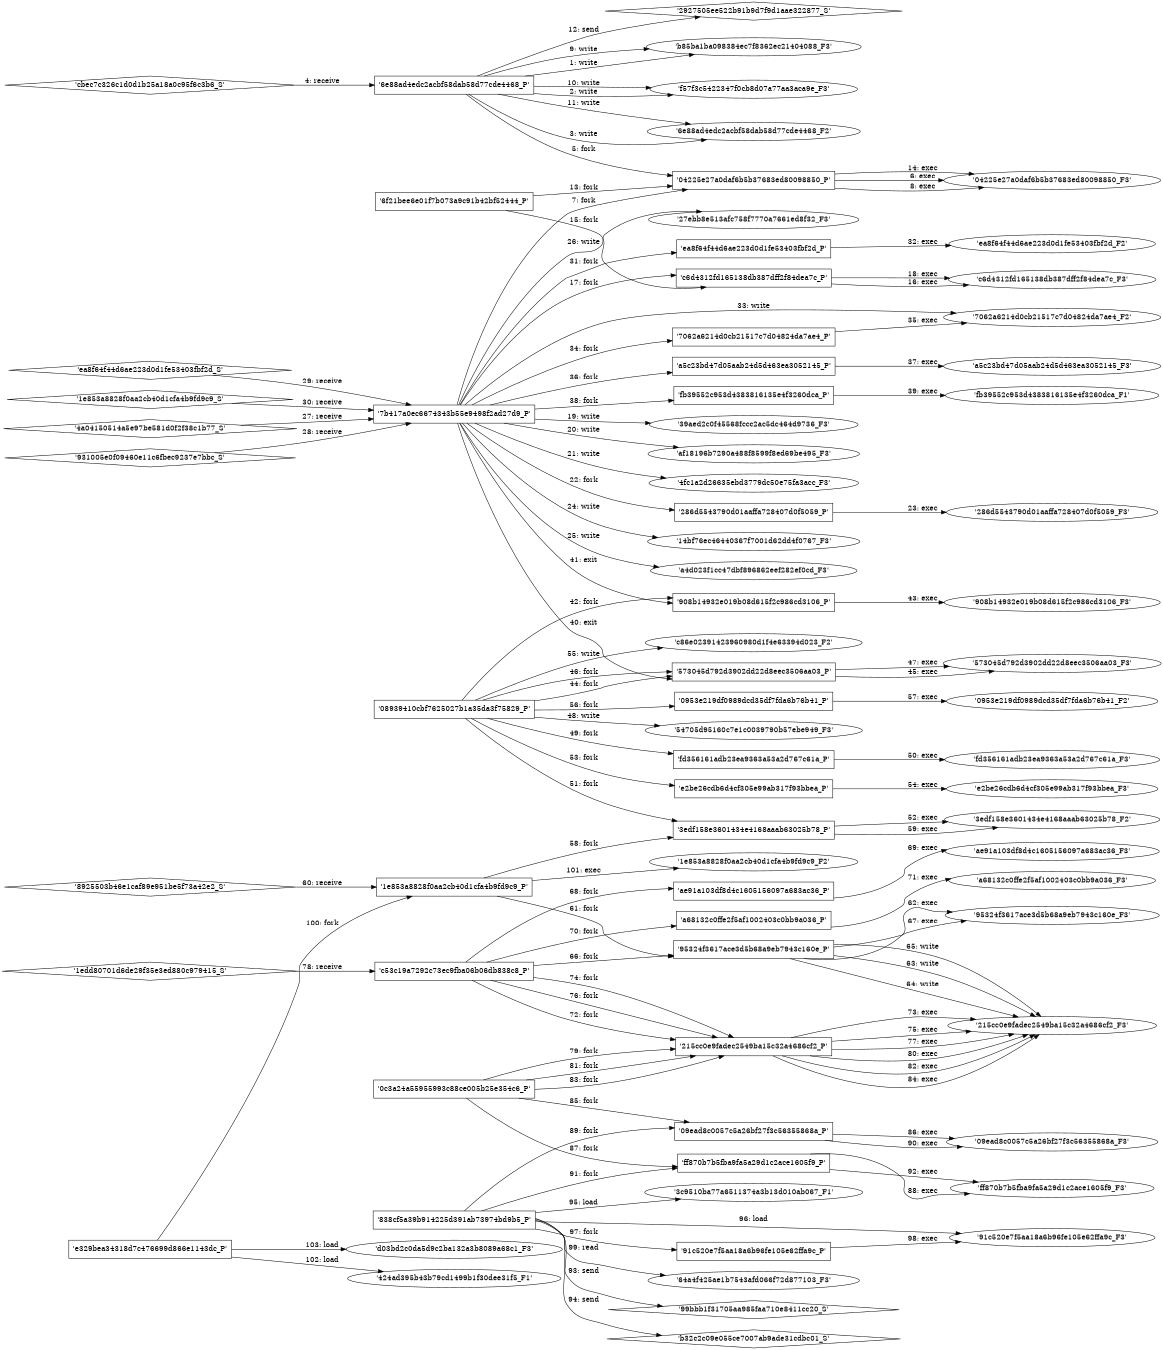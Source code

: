 digraph "D:\Learning\Paper\apt\基于CTI的攻击预警\Dataset\攻击图\ASGfromALLCTI\LuminousMoth – PlugX, File Exfiltration and Persistence Revisited.dot" {
rankdir="LR"
size="9"
fixedsize="false"
splines="true"
nodesep=0.3
ranksep=0
fontsize=10
overlap="scalexy"
engine= "neato"
	"'b85ba1ba098384ec7f8362ec21404088_F3'" [node_type=file shape=ellipse]
	"'6e88ad4edc2acbf58dab58d77cde4468_P'" [node_type=Process shape=box]
	"'6e88ad4edc2acbf58dab58d77cde4468_P'" -> "'b85ba1ba098384ec7f8362ec21404088_F3'" [label="1: write"]
	"'f57f3c5422347f0cb8d07a77aa3aca9e_F3'" [node_type=file shape=ellipse]
	"'6e88ad4edc2acbf58dab58d77cde4468_P'" [node_type=Process shape=box]
	"'6e88ad4edc2acbf58dab58d77cde4468_P'" -> "'f57f3c5422347f0cb8d07a77aa3aca9e_F3'" [label="2: write"]
	"'6e88ad4edc2acbf58dab58d77cde4468_F2'" [node_type=file shape=ellipse]
	"'6e88ad4edc2acbf58dab58d77cde4468_P'" [node_type=Process shape=box]
	"'6e88ad4edc2acbf58dab58d77cde4468_P'" -> "'6e88ad4edc2acbf58dab58d77cde4468_F2'" [label="3: write"]
	"'6e88ad4edc2acbf58dab58d77cde4468_P'" [node_type=Process shape=box]
	"'cbec7c326c1d0d1b25a18a0c95f6c3b6_S'" [node_type=Socket shape=diamond]
	"'cbec7c326c1d0d1b25a18a0c95f6c3b6_S'" -> "'6e88ad4edc2acbf58dab58d77cde4468_P'" [label="4: receive"]
	"'6e88ad4edc2acbf58dab58d77cde4468_P'" [node_type=Process shape=box]
	"'04225e27a0daf6b5b37683ed80098850_P'" [node_type=Process shape=box]
	"'6e88ad4edc2acbf58dab58d77cde4468_P'" -> "'04225e27a0daf6b5b37683ed80098850_P'" [label="5: fork"]
	"'04225e27a0daf6b5b37683ed80098850_P'" [node_type=Process shape=box]
	"'04225e27a0daf6b5b37683ed80098850_F3'" [node_type=File shape=ellipse]
	"'04225e27a0daf6b5b37683ed80098850_P'" -> "'04225e27a0daf6b5b37683ed80098850_F3'" [label="6: exec"]
	"'7b417a0ec6674343b55e9498f2ad27d9_P'" [node_type=Process shape=box]
	"'04225e27a0daf6b5b37683ed80098850_P'" [node_type=Process shape=box]
	"'7b417a0ec6674343b55e9498f2ad27d9_P'" -> "'04225e27a0daf6b5b37683ed80098850_P'" [label="7: fork"]
	"'04225e27a0daf6b5b37683ed80098850_P'" [node_type=Process shape=box]
	"'04225e27a0daf6b5b37683ed80098850_F3'" [node_type=File shape=ellipse]
	"'04225e27a0daf6b5b37683ed80098850_P'" -> "'04225e27a0daf6b5b37683ed80098850_F3'" [label="8: exec"]
	"'b85ba1ba098384ec7f8362ec21404088_F3'" [node_type=file shape=ellipse]
	"'6e88ad4edc2acbf58dab58d77cde4468_P'" [node_type=Process shape=box]
	"'6e88ad4edc2acbf58dab58d77cde4468_P'" -> "'b85ba1ba098384ec7f8362ec21404088_F3'" [label="9: write"]
	"'f57f3c5422347f0cb8d07a77aa3aca9e_F3'" [node_type=file shape=ellipse]
	"'6e88ad4edc2acbf58dab58d77cde4468_P'" [node_type=Process shape=box]
	"'6e88ad4edc2acbf58dab58d77cde4468_P'" -> "'f57f3c5422347f0cb8d07a77aa3aca9e_F3'" [label="10: write"]
	"'6e88ad4edc2acbf58dab58d77cde4468_F2'" [node_type=file shape=ellipse]
	"'6e88ad4edc2acbf58dab58d77cde4468_P'" [node_type=Process shape=box]
	"'6e88ad4edc2acbf58dab58d77cde4468_P'" -> "'6e88ad4edc2acbf58dab58d77cde4468_F2'" [label="11: write"]
	"'2927505ee522b91b9d7f9d1aae322877_S'" [node_type=Socket shape=diamond]
	"'6e88ad4edc2acbf58dab58d77cde4468_P'" [node_type=Process shape=box]
	"'6e88ad4edc2acbf58dab58d77cde4468_P'" -> "'2927505ee522b91b9d7f9d1aae322877_S'" [label="12: send"]
	"'6f21bee6e01f7b073a9c91b42bf52444_P'" [node_type=Process shape=box]
	"'04225e27a0daf6b5b37683ed80098850_P'" [node_type=Process shape=box]
	"'6f21bee6e01f7b073a9c91b42bf52444_P'" -> "'04225e27a0daf6b5b37683ed80098850_P'" [label="13: fork"]
	"'04225e27a0daf6b5b37683ed80098850_P'" [node_type=Process shape=box]
	"'04225e27a0daf6b5b37683ed80098850_F3'" [node_type=File shape=ellipse]
	"'04225e27a0daf6b5b37683ed80098850_P'" -> "'04225e27a0daf6b5b37683ed80098850_F3'" [label="14: exec"]
	"'6f21bee6e01f7b073a9c91b42bf52444_P'" [node_type=Process shape=box]
	"'c6d4312fd165138db387dff2f84dea7c_P'" [node_type=Process shape=box]
	"'6f21bee6e01f7b073a9c91b42bf52444_P'" -> "'c6d4312fd165138db387dff2f84dea7c_P'" [label="15: fork"]
	"'c6d4312fd165138db387dff2f84dea7c_P'" [node_type=Process shape=box]
	"'c6d4312fd165138db387dff2f84dea7c_F3'" [node_type=File shape=ellipse]
	"'c6d4312fd165138db387dff2f84dea7c_P'" -> "'c6d4312fd165138db387dff2f84dea7c_F3'" [label="16: exec"]
	"'7b417a0ec6674343b55e9498f2ad27d9_P'" [node_type=Process shape=box]
	"'c6d4312fd165138db387dff2f84dea7c_P'" [node_type=Process shape=box]
	"'7b417a0ec6674343b55e9498f2ad27d9_P'" -> "'c6d4312fd165138db387dff2f84dea7c_P'" [label="17: fork"]
	"'c6d4312fd165138db387dff2f84dea7c_P'" [node_type=Process shape=box]
	"'c6d4312fd165138db387dff2f84dea7c_F3'" [node_type=File shape=ellipse]
	"'c6d4312fd165138db387dff2f84dea7c_P'" -> "'c6d4312fd165138db387dff2f84dea7c_F3'" [label="18: exec"]
	"'39aed2c0f45568fccc2ac5dc464d9736_F3'" [node_type=file shape=ellipse]
	"'7b417a0ec6674343b55e9498f2ad27d9_P'" [node_type=Process shape=box]
	"'7b417a0ec6674343b55e9498f2ad27d9_P'" -> "'39aed2c0f45568fccc2ac5dc464d9736_F3'" [label="19: write"]
	"'af18196b7290a488f8599f8ed69be495_F3'" [node_type=file shape=ellipse]
	"'7b417a0ec6674343b55e9498f2ad27d9_P'" [node_type=Process shape=box]
	"'7b417a0ec6674343b55e9498f2ad27d9_P'" -> "'af18196b7290a488f8599f8ed69be495_F3'" [label="20: write"]
	"'4fc1a2d26635ebd3779dc50e75fa3acc_F3'" [node_type=file shape=ellipse]
	"'7b417a0ec6674343b55e9498f2ad27d9_P'" [node_type=Process shape=box]
	"'7b417a0ec6674343b55e9498f2ad27d9_P'" -> "'4fc1a2d26635ebd3779dc50e75fa3acc_F3'" [label="21: write"]
	"'7b417a0ec6674343b55e9498f2ad27d9_P'" [node_type=Process shape=box]
	"'286d5543790d01aaffa728407d0f5059_P'" [node_type=Process shape=box]
	"'7b417a0ec6674343b55e9498f2ad27d9_P'" -> "'286d5543790d01aaffa728407d0f5059_P'" [label="22: fork"]
	"'286d5543790d01aaffa728407d0f5059_P'" [node_type=Process shape=box]
	"'286d5543790d01aaffa728407d0f5059_F3'" [node_type=File shape=ellipse]
	"'286d5543790d01aaffa728407d0f5059_P'" -> "'286d5543790d01aaffa728407d0f5059_F3'" [label="23: exec"]
	"'14bf76ec46440367f7001d62dd4f0767_F3'" [node_type=file shape=ellipse]
	"'7b417a0ec6674343b55e9498f2ad27d9_P'" [node_type=Process shape=box]
	"'7b417a0ec6674343b55e9498f2ad27d9_P'" -> "'14bf76ec46440367f7001d62dd4f0767_F3'" [label="24: write"]
	"'a4d023f1cc47dbf896862eef282ef0cd_F3'" [node_type=file shape=ellipse]
	"'7b417a0ec6674343b55e9498f2ad27d9_P'" [node_type=Process shape=box]
	"'7b417a0ec6674343b55e9498f2ad27d9_P'" -> "'a4d023f1cc47dbf896862eef282ef0cd_F3'" [label="25: write"]
	"'27ebb8e513afc758f7770a7661ed8f32_F3'" [node_type=file shape=ellipse]
	"'7b417a0ec6674343b55e9498f2ad27d9_P'" [node_type=Process shape=box]
	"'7b417a0ec6674343b55e9498f2ad27d9_P'" -> "'27ebb8e513afc758f7770a7661ed8f32_F3'" [label="26: write"]
	"'7b417a0ec6674343b55e9498f2ad27d9_P'" [node_type=Process shape=box]
	"'4a04150514a5e97be581d0f2f38c1b77_S'" [node_type=Socket shape=diamond]
	"'4a04150514a5e97be581d0f2f38c1b77_S'" -> "'7b417a0ec6674343b55e9498f2ad27d9_P'" [label="27: receive"]
	"'7b417a0ec6674343b55e9498f2ad27d9_P'" [node_type=Process shape=box]
	"'931005e0f09460e11c6fbec9237e7bbc_S'" [node_type=Socket shape=diamond]
	"'931005e0f09460e11c6fbec9237e7bbc_S'" -> "'7b417a0ec6674343b55e9498f2ad27d9_P'" [label="28: receive"]
	"'7b417a0ec6674343b55e9498f2ad27d9_P'" [node_type=Process shape=box]
	"'ea8f64f44d6ae223d0d1fe53403fbf2d_S'" [node_type=Socket shape=diamond]
	"'ea8f64f44d6ae223d0d1fe53403fbf2d_S'" -> "'7b417a0ec6674343b55e9498f2ad27d9_P'" [label="29: receive"]
	"'7b417a0ec6674343b55e9498f2ad27d9_P'" [node_type=Process shape=box]
	"'1e853a8828f0aa2cb40d1cfa4b9fd9c9_S'" [node_type=Socket shape=diamond]
	"'1e853a8828f0aa2cb40d1cfa4b9fd9c9_S'" -> "'7b417a0ec6674343b55e9498f2ad27d9_P'" [label="30: receive"]
	"'7b417a0ec6674343b55e9498f2ad27d9_P'" [node_type=Process shape=box]
	"'ea8f64f44d6ae223d0d1fe53403fbf2d_P'" [node_type=Process shape=box]
	"'7b417a0ec6674343b55e9498f2ad27d9_P'" -> "'ea8f64f44d6ae223d0d1fe53403fbf2d_P'" [label="31: fork"]
	"'ea8f64f44d6ae223d0d1fe53403fbf2d_P'" [node_type=Process shape=box]
	"'ea8f64f44d6ae223d0d1fe53403fbf2d_F2'" [node_type=File shape=ellipse]
	"'ea8f64f44d6ae223d0d1fe53403fbf2d_P'" -> "'ea8f64f44d6ae223d0d1fe53403fbf2d_F2'" [label="32: exec"]
	"'7062a6214d0cb21517c7d04824da7ae4_F2'" [node_type=file shape=ellipse]
	"'7b417a0ec6674343b55e9498f2ad27d9_P'" [node_type=Process shape=box]
	"'7b417a0ec6674343b55e9498f2ad27d9_P'" -> "'7062a6214d0cb21517c7d04824da7ae4_F2'" [label="33: write"]
	"'7b417a0ec6674343b55e9498f2ad27d9_P'" [node_type=Process shape=box]
	"'7062a6214d0cb21517c7d04824da7ae4_P'" [node_type=Process shape=box]
	"'7b417a0ec6674343b55e9498f2ad27d9_P'" -> "'7062a6214d0cb21517c7d04824da7ae4_P'" [label="34: fork"]
	"'7062a6214d0cb21517c7d04824da7ae4_P'" [node_type=Process shape=box]
	"'7062a6214d0cb21517c7d04824da7ae4_F2'" [node_type=File shape=ellipse]
	"'7062a6214d0cb21517c7d04824da7ae4_P'" -> "'7062a6214d0cb21517c7d04824da7ae4_F2'" [label="35: exec"]
	"'7b417a0ec6674343b55e9498f2ad27d9_P'" [node_type=Process shape=box]
	"'a5c23bd47d05aab24d5d463ea3052145_P'" [node_type=Process shape=box]
	"'7b417a0ec6674343b55e9498f2ad27d9_P'" -> "'a5c23bd47d05aab24d5d463ea3052145_P'" [label="36: fork"]
	"'a5c23bd47d05aab24d5d463ea3052145_P'" [node_type=Process shape=box]
	"'a5c23bd47d05aab24d5d463ea3052145_F3'" [node_type=File shape=ellipse]
	"'a5c23bd47d05aab24d5d463ea3052145_P'" -> "'a5c23bd47d05aab24d5d463ea3052145_F3'" [label="37: exec"]
	"'7b417a0ec6674343b55e9498f2ad27d9_P'" [node_type=Process shape=box]
	"'fb39552c953d4383816135e4f3260dca_P'" [node_type=Process shape=box]
	"'7b417a0ec6674343b55e9498f2ad27d9_P'" -> "'fb39552c953d4383816135e4f3260dca_P'" [label="38: fork"]
	"'fb39552c953d4383816135e4f3260dca_P'" [node_type=Process shape=box]
	"'fb39552c953d4383816135e4f3260dca_F1'" [node_type=File shape=ellipse]
	"'fb39552c953d4383816135e4f3260dca_P'" -> "'fb39552c953d4383816135e4f3260dca_F1'" [label="39: exec"]
	"'7b417a0ec6674343b55e9498f2ad27d9_P'" [node_type=Process shape=box]
	"'573045d792d3902dd22d8eec3506aa03_P'" [node_type=Process shape=box]
	"'7b417a0ec6674343b55e9498f2ad27d9_P'" -> "'573045d792d3902dd22d8eec3506aa03_P'" [label="40: exit"]
	"'7b417a0ec6674343b55e9498f2ad27d9_P'" [node_type=Process shape=box]
	"'908b14932e019b08d615f2c986cd3106_P'" [node_type=Process shape=box]
	"'7b417a0ec6674343b55e9498f2ad27d9_P'" -> "'908b14932e019b08d615f2c986cd3106_P'" [label="41: exit"]
	"'08939410cbf7625027b1a35da3f75829_P'" [node_type=Process shape=box]
	"'908b14932e019b08d615f2c986cd3106_P'" [node_type=Process shape=box]
	"'08939410cbf7625027b1a35da3f75829_P'" -> "'908b14932e019b08d615f2c986cd3106_P'" [label="42: fork"]
	"'908b14932e019b08d615f2c986cd3106_P'" [node_type=Process shape=box]
	"'908b14932e019b08d615f2c986cd3106_F3'" [node_type=File shape=ellipse]
	"'908b14932e019b08d615f2c986cd3106_P'" -> "'908b14932e019b08d615f2c986cd3106_F3'" [label="43: exec"]
	"'08939410cbf7625027b1a35da3f75829_P'" [node_type=Process shape=box]
	"'573045d792d3902dd22d8eec3506aa03_P'" [node_type=Process shape=box]
	"'08939410cbf7625027b1a35da3f75829_P'" -> "'573045d792d3902dd22d8eec3506aa03_P'" [label="44: fork"]
	"'573045d792d3902dd22d8eec3506aa03_P'" [node_type=Process shape=box]
	"'573045d792d3902dd22d8eec3506aa03_F3'" [node_type=File shape=ellipse]
	"'573045d792d3902dd22d8eec3506aa03_P'" -> "'573045d792d3902dd22d8eec3506aa03_F3'" [label="45: exec"]
	"'08939410cbf7625027b1a35da3f75829_P'" [node_type=Process shape=box]
	"'573045d792d3902dd22d8eec3506aa03_P'" [node_type=Process shape=box]
	"'08939410cbf7625027b1a35da3f75829_P'" -> "'573045d792d3902dd22d8eec3506aa03_P'" [label="46: fork"]
	"'573045d792d3902dd22d8eec3506aa03_P'" [node_type=Process shape=box]
	"'573045d792d3902dd22d8eec3506aa03_F3'" [node_type=File shape=ellipse]
	"'573045d792d3902dd22d8eec3506aa03_P'" -> "'573045d792d3902dd22d8eec3506aa03_F3'" [label="47: exec"]
	"'54705d95160c7e1c0039790b57ebe949_F3'" [node_type=file shape=ellipse]
	"'08939410cbf7625027b1a35da3f75829_P'" [node_type=Process shape=box]
	"'08939410cbf7625027b1a35da3f75829_P'" -> "'54705d95160c7e1c0039790b57ebe949_F3'" [label="48: write"]
	"'08939410cbf7625027b1a35da3f75829_P'" [node_type=Process shape=box]
	"'fd356161adb23ea9363a53a2d767c61a_P'" [node_type=Process shape=box]
	"'08939410cbf7625027b1a35da3f75829_P'" -> "'fd356161adb23ea9363a53a2d767c61a_P'" [label="49: fork"]
	"'fd356161adb23ea9363a53a2d767c61a_P'" [node_type=Process shape=box]
	"'fd356161adb23ea9363a53a2d767c61a_F3'" [node_type=File shape=ellipse]
	"'fd356161adb23ea9363a53a2d767c61a_P'" -> "'fd356161adb23ea9363a53a2d767c61a_F3'" [label="50: exec"]
	"'08939410cbf7625027b1a35da3f75829_P'" [node_type=Process shape=box]
	"'3edf158e3601434e4168aaab63025b78_P'" [node_type=Process shape=box]
	"'08939410cbf7625027b1a35da3f75829_P'" -> "'3edf158e3601434e4168aaab63025b78_P'" [label="51: fork"]
	"'3edf158e3601434e4168aaab63025b78_P'" [node_type=Process shape=box]
	"'3edf158e3601434e4168aaab63025b78_F2'" [node_type=File shape=ellipse]
	"'3edf158e3601434e4168aaab63025b78_P'" -> "'3edf158e3601434e4168aaab63025b78_F2'" [label="52: exec"]
	"'08939410cbf7625027b1a35da3f75829_P'" [node_type=Process shape=box]
	"'e2be26cdb6d4cf305e99ab317f93bbea_P'" [node_type=Process shape=box]
	"'08939410cbf7625027b1a35da3f75829_P'" -> "'e2be26cdb6d4cf305e99ab317f93bbea_P'" [label="53: fork"]
	"'e2be26cdb6d4cf305e99ab317f93bbea_P'" [node_type=Process shape=box]
	"'e2be26cdb6d4cf305e99ab317f93bbea_F3'" [node_type=File shape=ellipse]
	"'e2be26cdb6d4cf305e99ab317f93bbea_P'" -> "'e2be26cdb6d4cf305e99ab317f93bbea_F3'" [label="54: exec"]
	"'c86e02391423960980d1f4e63394d023_F2'" [node_type=file shape=ellipse]
	"'08939410cbf7625027b1a35da3f75829_P'" [node_type=Process shape=box]
	"'08939410cbf7625027b1a35da3f75829_P'" -> "'c86e02391423960980d1f4e63394d023_F2'" [label="55: write"]
	"'08939410cbf7625027b1a35da3f75829_P'" [node_type=Process shape=box]
	"'0953e219df0989dcd35df7fda6b76b41_P'" [node_type=Process shape=box]
	"'08939410cbf7625027b1a35da3f75829_P'" -> "'0953e219df0989dcd35df7fda6b76b41_P'" [label="56: fork"]
	"'0953e219df0989dcd35df7fda6b76b41_P'" [node_type=Process shape=box]
	"'0953e219df0989dcd35df7fda6b76b41_F2'" [node_type=File shape=ellipse]
	"'0953e219df0989dcd35df7fda6b76b41_P'" -> "'0953e219df0989dcd35df7fda6b76b41_F2'" [label="57: exec"]
	"'1e853a8828f0aa2cb40d1cfa4b9fd9c9_P'" [node_type=Process shape=box]
	"'3edf158e3601434e4168aaab63025b78_P'" [node_type=Process shape=box]
	"'1e853a8828f0aa2cb40d1cfa4b9fd9c9_P'" -> "'3edf158e3601434e4168aaab63025b78_P'" [label="58: fork"]
	"'3edf158e3601434e4168aaab63025b78_P'" [node_type=Process shape=box]
	"'3edf158e3601434e4168aaab63025b78_F2'" [node_type=File shape=ellipse]
	"'3edf158e3601434e4168aaab63025b78_P'" -> "'3edf158e3601434e4168aaab63025b78_F2'" [label="59: exec"]
	"'1e853a8828f0aa2cb40d1cfa4b9fd9c9_P'" [node_type=Process shape=box]
	"'8925503b46e1caf89e951be5f73a42e2_S'" [node_type=Socket shape=diamond]
	"'8925503b46e1caf89e951be5f73a42e2_S'" -> "'1e853a8828f0aa2cb40d1cfa4b9fd9c9_P'" [label="60: receive"]
	"'1e853a8828f0aa2cb40d1cfa4b9fd9c9_P'" [node_type=Process shape=box]
	"'95324f3617ace3d5b68a9eb7943c160e_P'" [node_type=Process shape=box]
	"'1e853a8828f0aa2cb40d1cfa4b9fd9c9_P'" -> "'95324f3617ace3d5b68a9eb7943c160e_P'" [label="61: fork"]
	"'95324f3617ace3d5b68a9eb7943c160e_P'" [node_type=Process shape=box]
	"'95324f3617ace3d5b68a9eb7943c160e_F3'" [node_type=File shape=ellipse]
	"'95324f3617ace3d5b68a9eb7943c160e_P'" -> "'95324f3617ace3d5b68a9eb7943c160e_F3'" [label="62: exec"]
	"'215cc0e9fadec2549ba15c32a4686cf2_F3'" [node_type=file shape=ellipse]
	"'95324f3617ace3d5b68a9eb7943c160e_P'" [node_type=Process shape=box]
	"'95324f3617ace3d5b68a9eb7943c160e_P'" -> "'215cc0e9fadec2549ba15c32a4686cf2_F3'" [label="63: write"]
	"'215cc0e9fadec2549ba15c32a4686cf2_F3'" [node_type=file shape=ellipse]
	"'95324f3617ace3d5b68a9eb7943c160e_P'" [node_type=Process shape=box]
	"'95324f3617ace3d5b68a9eb7943c160e_P'" -> "'215cc0e9fadec2549ba15c32a4686cf2_F3'" [label="64: write"]
	"'215cc0e9fadec2549ba15c32a4686cf2_F3'" [node_type=file shape=ellipse]
	"'95324f3617ace3d5b68a9eb7943c160e_P'" [node_type=Process shape=box]
	"'95324f3617ace3d5b68a9eb7943c160e_P'" -> "'215cc0e9fadec2549ba15c32a4686cf2_F3'" [label="65: write"]
	"'c53c19a7292c73ec9fba06b06db838c8_P'" [node_type=Process shape=box]
	"'95324f3617ace3d5b68a9eb7943c160e_P'" [node_type=Process shape=box]
	"'c53c19a7292c73ec9fba06b06db838c8_P'" -> "'95324f3617ace3d5b68a9eb7943c160e_P'" [label="66: fork"]
	"'95324f3617ace3d5b68a9eb7943c160e_P'" [node_type=Process shape=box]
	"'95324f3617ace3d5b68a9eb7943c160e_F3'" [node_type=File shape=ellipse]
	"'95324f3617ace3d5b68a9eb7943c160e_P'" -> "'95324f3617ace3d5b68a9eb7943c160e_F3'" [label="67: exec"]
	"'c53c19a7292c73ec9fba06b06db838c8_P'" [node_type=Process shape=box]
	"'ae91a103df8d4c1605156097a683ac36_P'" [node_type=Process shape=box]
	"'c53c19a7292c73ec9fba06b06db838c8_P'" -> "'ae91a103df8d4c1605156097a683ac36_P'" [label="68: fork"]
	"'ae91a103df8d4c1605156097a683ac36_P'" [node_type=Process shape=box]
	"'ae91a103df8d4c1605156097a683ac36_F3'" [node_type=File shape=ellipse]
	"'ae91a103df8d4c1605156097a683ac36_P'" -> "'ae91a103df8d4c1605156097a683ac36_F3'" [label="69: exec"]
	"'c53c19a7292c73ec9fba06b06db838c8_P'" [node_type=Process shape=box]
	"'a68132c0ffe2f5af1002403c0bb9a036_P'" [node_type=Process shape=box]
	"'c53c19a7292c73ec9fba06b06db838c8_P'" -> "'a68132c0ffe2f5af1002403c0bb9a036_P'" [label="70: fork"]
	"'a68132c0ffe2f5af1002403c0bb9a036_P'" [node_type=Process shape=box]
	"'a68132c0ffe2f5af1002403c0bb9a036_F3'" [node_type=File shape=ellipse]
	"'a68132c0ffe2f5af1002403c0bb9a036_P'" -> "'a68132c0ffe2f5af1002403c0bb9a036_F3'" [label="71: exec"]
	"'c53c19a7292c73ec9fba06b06db838c8_P'" [node_type=Process shape=box]
	"'215cc0e9fadec2549ba15c32a4686cf2_P'" [node_type=Process shape=box]
	"'c53c19a7292c73ec9fba06b06db838c8_P'" -> "'215cc0e9fadec2549ba15c32a4686cf2_P'" [label="72: fork"]
	"'215cc0e9fadec2549ba15c32a4686cf2_P'" [node_type=Process shape=box]
	"'215cc0e9fadec2549ba15c32a4686cf2_F3'" [node_type=File shape=ellipse]
	"'215cc0e9fadec2549ba15c32a4686cf2_P'" -> "'215cc0e9fadec2549ba15c32a4686cf2_F3'" [label="73: exec"]
	"'c53c19a7292c73ec9fba06b06db838c8_P'" [node_type=Process shape=box]
	"'215cc0e9fadec2549ba15c32a4686cf2_P'" [node_type=Process shape=box]
	"'c53c19a7292c73ec9fba06b06db838c8_P'" -> "'215cc0e9fadec2549ba15c32a4686cf2_P'" [label="74: fork"]
	"'215cc0e9fadec2549ba15c32a4686cf2_P'" [node_type=Process shape=box]
	"'215cc0e9fadec2549ba15c32a4686cf2_F3'" [node_type=File shape=ellipse]
	"'215cc0e9fadec2549ba15c32a4686cf2_P'" -> "'215cc0e9fadec2549ba15c32a4686cf2_F3'" [label="75: exec"]
	"'c53c19a7292c73ec9fba06b06db838c8_P'" [node_type=Process shape=box]
	"'215cc0e9fadec2549ba15c32a4686cf2_P'" [node_type=Process shape=box]
	"'c53c19a7292c73ec9fba06b06db838c8_P'" -> "'215cc0e9fadec2549ba15c32a4686cf2_P'" [label="76: fork"]
	"'215cc0e9fadec2549ba15c32a4686cf2_P'" [node_type=Process shape=box]
	"'215cc0e9fadec2549ba15c32a4686cf2_F3'" [node_type=File shape=ellipse]
	"'215cc0e9fadec2549ba15c32a4686cf2_P'" -> "'215cc0e9fadec2549ba15c32a4686cf2_F3'" [label="77: exec"]
	"'c53c19a7292c73ec9fba06b06db838c8_P'" [node_type=Process shape=box]
	"'1edd80701d6de29f35e3ed880c979415_S'" [node_type=Socket shape=diamond]
	"'1edd80701d6de29f35e3ed880c979415_S'" -> "'c53c19a7292c73ec9fba06b06db838c8_P'" [label="78: receive"]
	"'0c3a24a55955993c88ce005b25e354c6_P'" [node_type=Process shape=box]
	"'215cc0e9fadec2549ba15c32a4686cf2_P'" [node_type=Process shape=box]
	"'0c3a24a55955993c88ce005b25e354c6_P'" -> "'215cc0e9fadec2549ba15c32a4686cf2_P'" [label="79: fork"]
	"'215cc0e9fadec2549ba15c32a4686cf2_P'" [node_type=Process shape=box]
	"'215cc0e9fadec2549ba15c32a4686cf2_F3'" [node_type=File shape=ellipse]
	"'215cc0e9fadec2549ba15c32a4686cf2_P'" -> "'215cc0e9fadec2549ba15c32a4686cf2_F3'" [label="80: exec"]
	"'0c3a24a55955993c88ce005b25e354c6_P'" [node_type=Process shape=box]
	"'215cc0e9fadec2549ba15c32a4686cf2_P'" [node_type=Process shape=box]
	"'0c3a24a55955993c88ce005b25e354c6_P'" -> "'215cc0e9fadec2549ba15c32a4686cf2_P'" [label="81: fork"]
	"'215cc0e9fadec2549ba15c32a4686cf2_P'" [node_type=Process shape=box]
	"'215cc0e9fadec2549ba15c32a4686cf2_F3'" [node_type=File shape=ellipse]
	"'215cc0e9fadec2549ba15c32a4686cf2_P'" -> "'215cc0e9fadec2549ba15c32a4686cf2_F3'" [label="82: exec"]
	"'0c3a24a55955993c88ce005b25e354c6_P'" [node_type=Process shape=box]
	"'215cc0e9fadec2549ba15c32a4686cf2_P'" [node_type=Process shape=box]
	"'0c3a24a55955993c88ce005b25e354c6_P'" -> "'215cc0e9fadec2549ba15c32a4686cf2_P'" [label="83: fork"]
	"'215cc0e9fadec2549ba15c32a4686cf2_P'" [node_type=Process shape=box]
	"'215cc0e9fadec2549ba15c32a4686cf2_F3'" [node_type=File shape=ellipse]
	"'215cc0e9fadec2549ba15c32a4686cf2_P'" -> "'215cc0e9fadec2549ba15c32a4686cf2_F3'" [label="84: exec"]
	"'0c3a24a55955993c88ce005b25e354c6_P'" [node_type=Process shape=box]
	"'09ead8c0057c5a26bf27f3c56355868a_P'" [node_type=Process shape=box]
	"'0c3a24a55955993c88ce005b25e354c6_P'" -> "'09ead8c0057c5a26bf27f3c56355868a_P'" [label="85: fork"]
	"'09ead8c0057c5a26bf27f3c56355868a_P'" [node_type=Process shape=box]
	"'09ead8c0057c5a26bf27f3c56355868a_F3'" [node_type=File shape=ellipse]
	"'09ead8c0057c5a26bf27f3c56355868a_P'" -> "'09ead8c0057c5a26bf27f3c56355868a_F3'" [label="86: exec"]
	"'0c3a24a55955993c88ce005b25e354c6_P'" [node_type=Process shape=box]
	"'ff870b7b5fba9fa5a29d1c2ace1605f9_P'" [node_type=Process shape=box]
	"'0c3a24a55955993c88ce005b25e354c6_P'" -> "'ff870b7b5fba9fa5a29d1c2ace1605f9_P'" [label="87: fork"]
	"'ff870b7b5fba9fa5a29d1c2ace1605f9_P'" [node_type=Process shape=box]
	"'ff870b7b5fba9fa5a29d1c2ace1605f9_F3'" [node_type=File shape=ellipse]
	"'ff870b7b5fba9fa5a29d1c2ace1605f9_P'" -> "'ff870b7b5fba9fa5a29d1c2ace1605f9_F3'" [label="88: exec"]
	"'838cf5a39b914225d391ab73974bd9b5_P'" [node_type=Process shape=box]
	"'09ead8c0057c5a26bf27f3c56355868a_P'" [node_type=Process shape=box]
	"'838cf5a39b914225d391ab73974bd9b5_P'" -> "'09ead8c0057c5a26bf27f3c56355868a_P'" [label="89: fork"]
	"'09ead8c0057c5a26bf27f3c56355868a_P'" [node_type=Process shape=box]
	"'09ead8c0057c5a26bf27f3c56355868a_F3'" [node_type=File shape=ellipse]
	"'09ead8c0057c5a26bf27f3c56355868a_P'" -> "'09ead8c0057c5a26bf27f3c56355868a_F3'" [label="90: exec"]
	"'838cf5a39b914225d391ab73974bd9b5_P'" [node_type=Process shape=box]
	"'ff870b7b5fba9fa5a29d1c2ace1605f9_P'" [node_type=Process shape=box]
	"'838cf5a39b914225d391ab73974bd9b5_P'" -> "'ff870b7b5fba9fa5a29d1c2ace1605f9_P'" [label="91: fork"]
	"'ff870b7b5fba9fa5a29d1c2ace1605f9_P'" [node_type=Process shape=box]
	"'ff870b7b5fba9fa5a29d1c2ace1605f9_F3'" [node_type=File shape=ellipse]
	"'ff870b7b5fba9fa5a29d1c2ace1605f9_P'" -> "'ff870b7b5fba9fa5a29d1c2ace1605f9_F3'" [label="92: exec"]
	"'99bbb1f31705aa985faa710e8411cc20_S'" [node_type=Socket shape=diamond]
	"'838cf5a39b914225d391ab73974bd9b5_P'" [node_type=Process shape=box]
	"'838cf5a39b914225d391ab73974bd9b5_P'" -> "'99bbb1f31705aa985faa710e8411cc20_S'" [label="93: send"]
	"'b32c2c09e055ce7007ab9ade31cdbc01_S'" [node_type=Socket shape=diamond]
	"'838cf5a39b914225d391ab73974bd9b5_P'" [node_type=Process shape=box]
	"'838cf5a39b914225d391ab73974bd9b5_P'" -> "'b32c2c09e055ce7007ab9ade31cdbc01_S'" [label="94: send"]
	"'3c9510ba77a6511374a3b13d010ab067_F1'" [node_type=file shape=ellipse]
	"'838cf5a39b914225d391ab73974bd9b5_P'" [node_type=Process shape=box]
	"'838cf5a39b914225d391ab73974bd9b5_P'" -> "'3c9510ba77a6511374a3b13d010ab067_F1'" [label="95: load"]
	"'91c520e7f5aa18a6b96fe105e62ffa9c_F3'" [node_type=file shape=ellipse]
	"'838cf5a39b914225d391ab73974bd9b5_P'" [node_type=Process shape=box]
	"'838cf5a39b914225d391ab73974bd9b5_P'" -> "'91c520e7f5aa18a6b96fe105e62ffa9c_F3'" [label="96: load"]
	"'838cf5a39b914225d391ab73974bd9b5_P'" [node_type=Process shape=box]
	"'91c520e7f5aa18a6b96fe105e62ffa9c_P'" [node_type=Process shape=box]
	"'838cf5a39b914225d391ab73974bd9b5_P'" -> "'91c520e7f5aa18a6b96fe105e62ffa9c_P'" [label="97: fork"]
	"'91c520e7f5aa18a6b96fe105e62ffa9c_P'" [node_type=Process shape=box]
	"'91c520e7f5aa18a6b96fe105e62ffa9c_F3'" [node_type=File shape=ellipse]
	"'91c520e7f5aa18a6b96fe105e62ffa9c_P'" -> "'91c520e7f5aa18a6b96fe105e62ffa9c_F3'" [label="98: exec"]
	"'64a4f425ae1b7543afd066f72d877103_F3'" [node_type=file shape=ellipse]
	"'838cf5a39b914225d391ab73974bd9b5_P'" [node_type=Process shape=box]
	"'838cf5a39b914225d391ab73974bd9b5_P'" -> "'64a4f425ae1b7543afd066f72d877103_F3'" [label="99: read"]
	"'e329bea34318d7c476699d866e1143dc_P'" [node_type=Process shape=box]
	"'1e853a8828f0aa2cb40d1cfa4b9fd9c9_P'" [node_type=Process shape=box]
	"'e329bea34318d7c476699d866e1143dc_P'" -> "'1e853a8828f0aa2cb40d1cfa4b9fd9c9_P'" [label="100: fork"]
	"'1e853a8828f0aa2cb40d1cfa4b9fd9c9_P'" [node_type=Process shape=box]
	"'1e853a8828f0aa2cb40d1cfa4b9fd9c9_F2'" [node_type=File shape=ellipse]
	"'1e853a8828f0aa2cb40d1cfa4b9fd9c9_P'" -> "'1e853a8828f0aa2cb40d1cfa4b9fd9c9_F2'" [label="101: exec"]
	"'424ad395b43b79cd1499b1f30dee31f5_F1'" [node_type=file shape=ellipse]
	"'e329bea34318d7c476699d866e1143dc_P'" [node_type=Process shape=box]
	"'e329bea34318d7c476699d866e1143dc_P'" -> "'424ad395b43b79cd1499b1f30dee31f5_F1'" [label="102: load"]
	"'d03bd2c0da5d9c2ba132a3b8089a68c1_F3'" [node_type=file shape=ellipse]
	"'e329bea34318d7c476699d866e1143dc_P'" [node_type=Process shape=box]
	"'e329bea34318d7c476699d866e1143dc_P'" -> "'d03bd2c0da5d9c2ba132a3b8089a68c1_F3'" [label="103: load"]
}
